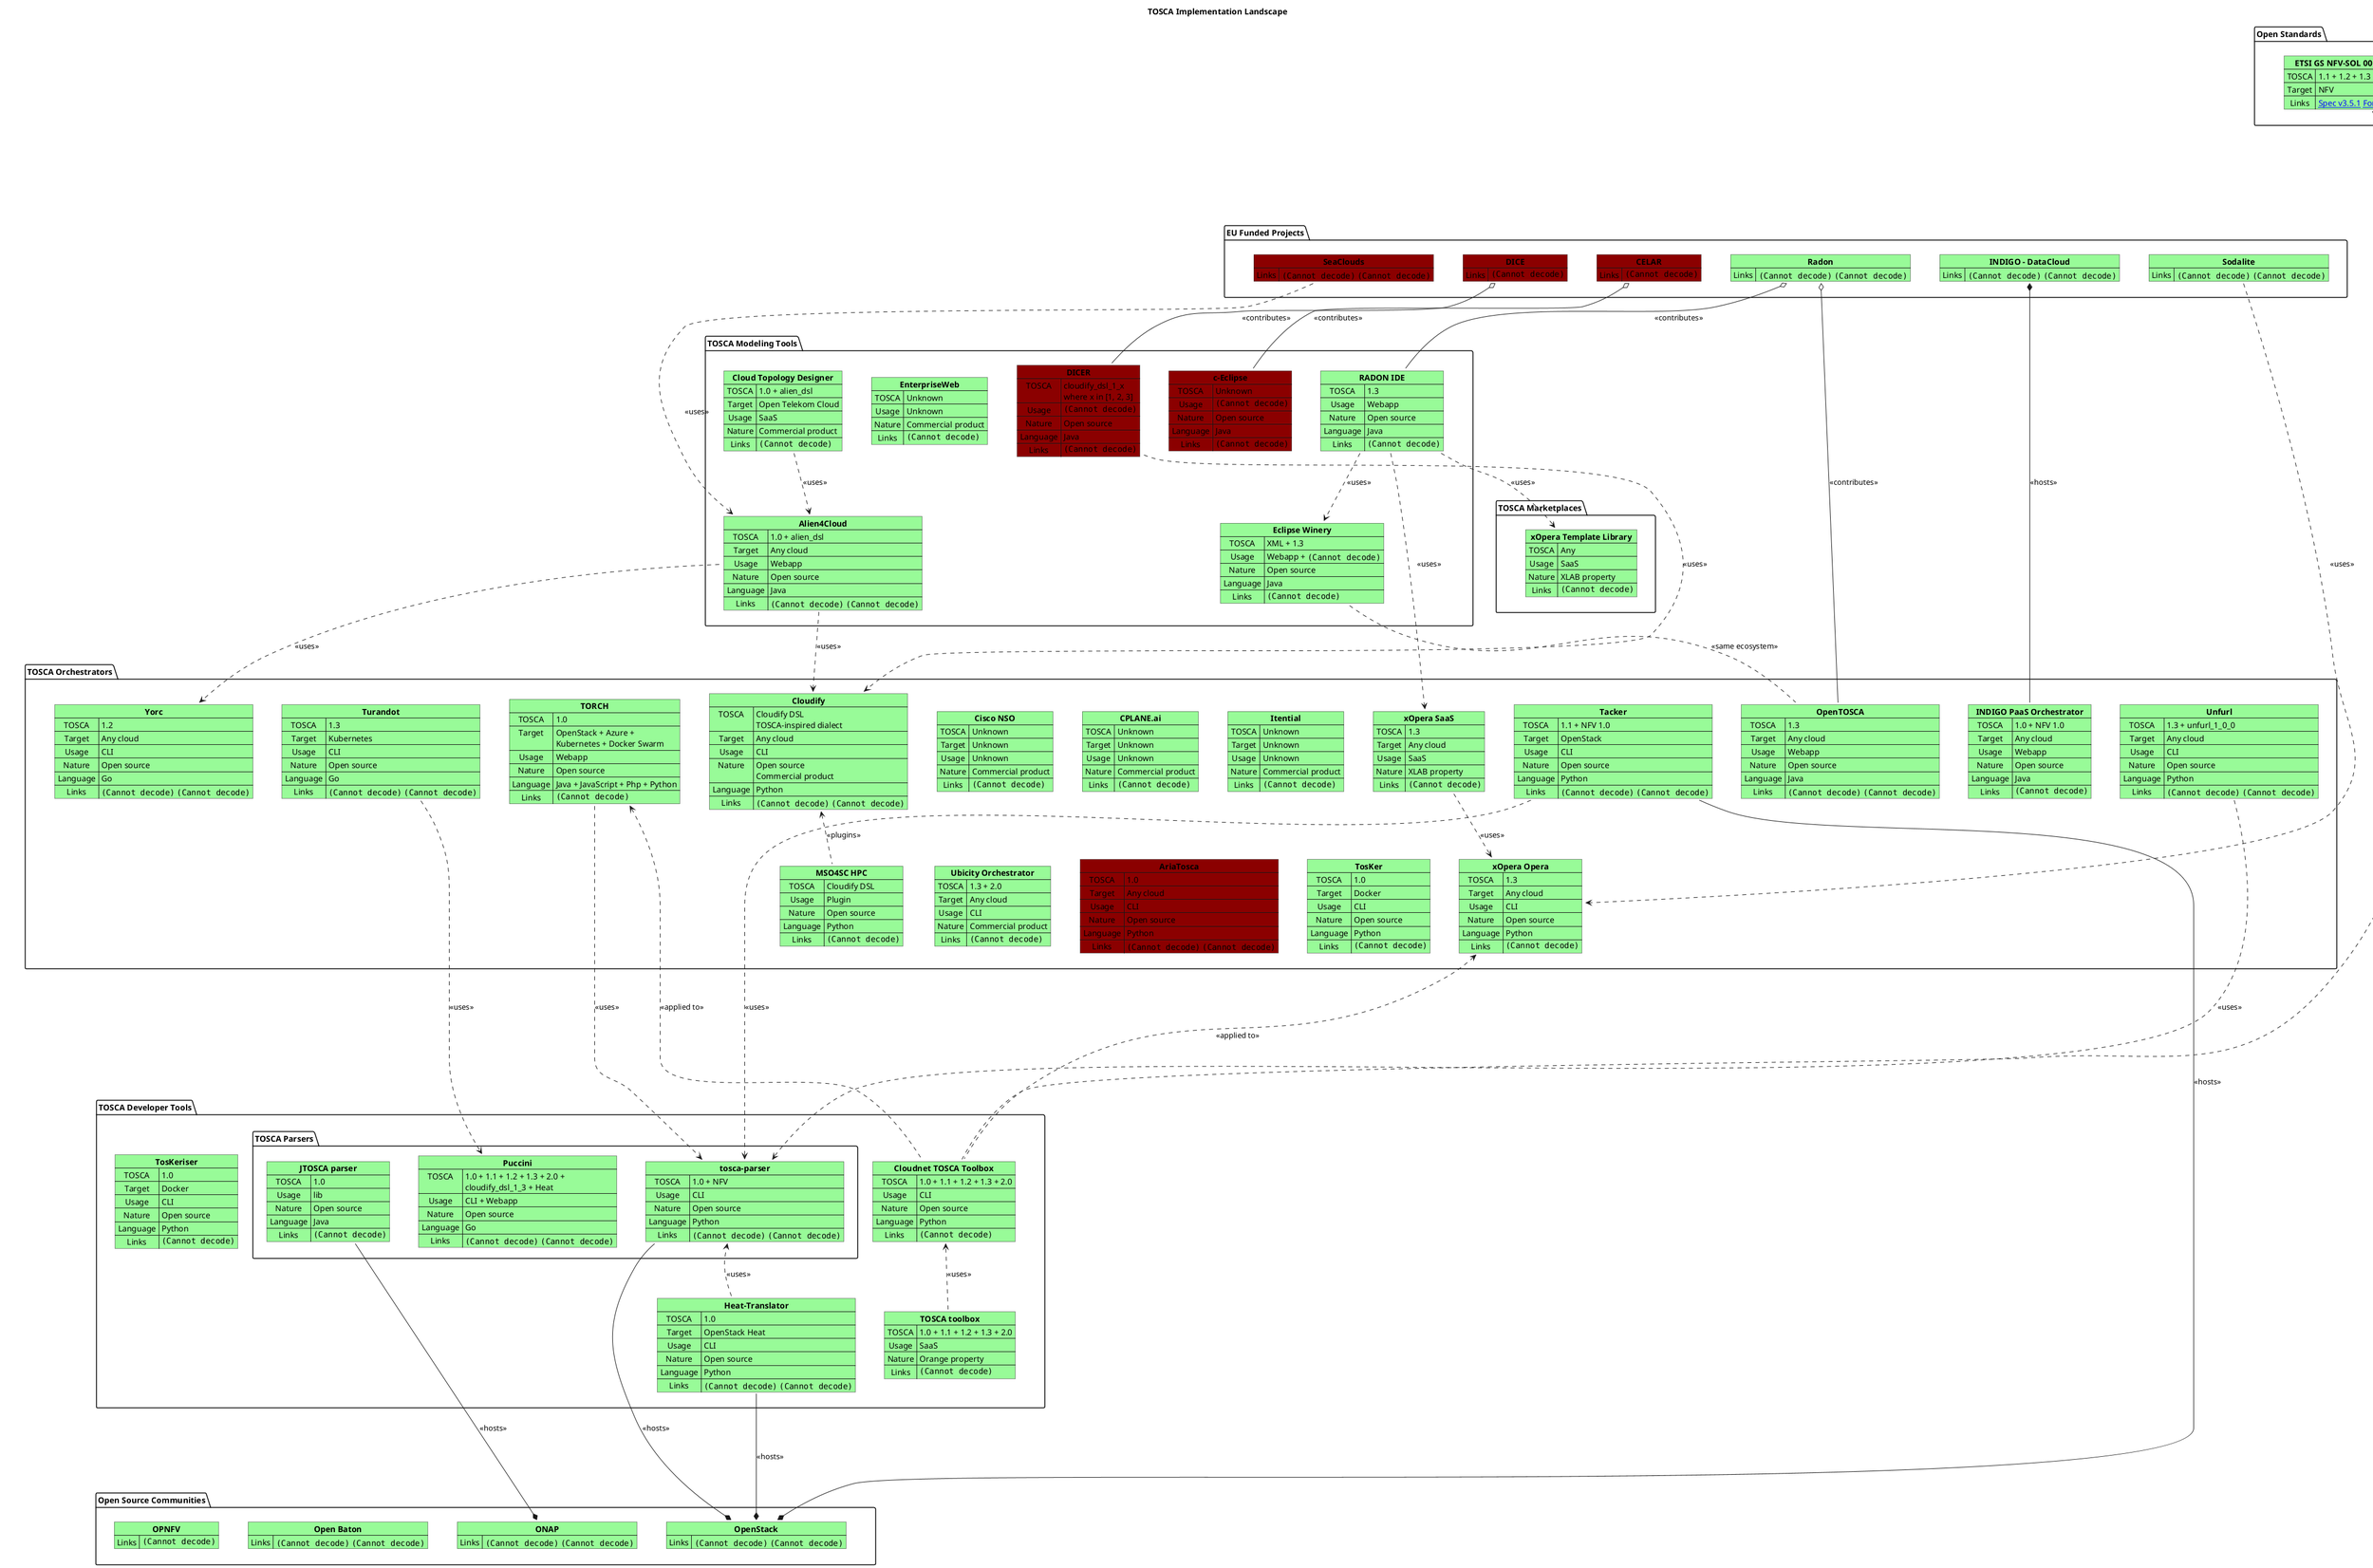 @startuml
Title **TOSCA Implementation Landscape**
package "**Open Standards**" as Open_Standards {
  map "**ETSI GS NFV-SOL 001**" as ETSI_GS_NFV_SOL_001 #PaleGreen {
    TOSCA => 1.1 + 1.2 + 1.3
    Target => NFV
    Links => [[https://www.etsi.org/deliver/etsi_gs/NFV-SOL/001_099/001/03.05.01_60/gs_NFV-SOL001v030501p.pdf Spec v3.5.1]] [[https://forge.etsi.org/rep/nfv/SOL001 Forge]]
  }
}
package "**EU Funded Projects**" as EU_Funded_Projects {
  map "**CELAR**" as CELAR #DarkRed {
    Links => [[https://github.com/CELAR <img:icons/GitHub.png{scale=0.5}>]]
  }
  map "**DICE**" as DICE #DarkRed {
    Links => [[https://github.com/dice-project <img:icons/GitHub.png{scale=0.5}>]]
  }
  map "**INDIGO - DataCloud**" as INDIGO___DataCloud #PaleGreen {
    Links => [[https://www.indigo-datacloud.eu <img:icons/Website.png{scale=0.5}>]] [[https://github.com/indigo-dc <img:icons/GitHub.png{scale=0.5}>]]
  }
  map "**SeaClouds**" as SeaClouds #DarkRed {
    Links => [[http://www.seaclouds-project.eu <img:icons/Website.png{scale=0.5}>]] [[https://github.com/SeaCloudsEU <img:icons/GitHub.png{scale=0.5}>]]
  }
  map "**Radon**" as Radon #PaleGreen {
    Links => [[https://radon-h2020.eu <img:icons/Website.png{scale=0.5}>]] [[https://github.com/radon-h2020 <img:icons/GitHub.png{scale=0.5}>]]
  }
  map "**Sodalite**" as Sodalite #PaleGreen {
    Links => [[https://www.sodalite.eu <img:icons/Website.png{scale=0.5}>]] [[https://github.com/SODALITE-EU <img:icons/GitHub.png{scale=0.5}>]]
  }
}
package "**Open Source Communities**" as Open_Source_Communities {
  map "**OpenStack**" as OpenStack #PaleGreen {
    Links => [[https://www.openstack.org <img:icons/Website.png{scale=0.5}>]] [[https://github.com/openstack <img:icons/GitHub.png{scale=0.5}>]]
  }
  map "**ONAP**" as ONAP #PaleGreen {
    Links => [[https://www.onap.org <img:icons/Website.png{scale=0.5}>]] [[https://github.com/onap <img:icons/GitHub.png{scale=0.5}>]]
  }
  map "**Open Baton**" as Open_Baton #PaleGreen {
    Links => [[https://openbaton.github.io <img:icons/Website.png{scale=0.5}>]] [[https://github.com/openbaton <img:icons/GitHub.png{scale=0.5}>]]
  }
  map "**OPNFV**" as OPNFV #PaleGreen {
    Links => [[https://www.opnfv.org <img:icons/Website.png{scale=0.5}>]]
  }
}
package "**TOSCA Modeling Tools**" as TOSCA_Modeling_Tools {
  map "**Alien4Cloud**" as Alien4Cloud #PaleGreen {
    TOSCA => 1.0 + alien_dsl
    Target => Any cloud
    Usage => Webapp
    Nature => Open source
    Language => Java
    Links => [[http://alien4cloud.github.io <img:icons/Website.png{scale=0.5}>]] [[https://github.com/alien4cloud <img:icons/GitHub.png{scale=0.5}>]]
  }
  map "**Cloud Topology Designer**" as Cloud_Topology_Designer #PaleGreen {
    TOSCA => 1.0 + alien_dsl
    Target => Open Telekom Cloud
    Usage => SaaS
    Nature => Commercial product
    Links => [[https://designer.otc-service.com <img:icons/SaaS.png{scale=0.5}>]]
  }
  map "**c-Eclipse**" as c_Eclipse #DarkRed {
    TOSCA => Unknown
    Usage => <img:icons/Eclipse.png{scale=0.5}>
    Nature => Open source
    Language => Java
    Links => [[https://github.com/CELAR/c-Eclipse <img:icons/GitHub.png{scale=0.5}>]]
  }
  map "**DICER**" as DICER #DarkRed {
    TOSCA => cloudify_dsl_1_x\nwhere x in [1, 2, 3]
    Usage => <img:icons/Eclipse.png{scale=0.5}>
    Nature => Open source
    Language => Java
    Links => [[https://github.com/dice-project/DICER <img:icons/GitHub.png{scale=0.5}>]]
  }
  map "**Eclipse Winery**" as Eclipse_Winery #PaleGreen {
    TOSCA => XML + 1.3
    Usage => Webapp + <img:icons/Eclipse.png{scale=0.5}>
    Nature => Open source
    Language => Java
    Links => [[https://projects.eclipse.org/projects/soa.winery <img:icons/Website.png{scale=0.5}>]]
  }
  map "**EnterpriseWeb**" as EnterpriseWeb #PaleGreen {
    TOSCA => Unknown
    Usage => Unknown
    Nature => Commercial product
    Links => [[https://enterpriseweb.com <img:icons/Website.png{scale=0.5}>]]
  }
  map "**RADON IDE**" as RADON_IDE #PaleGreen {
    TOSCA => 1.3
    Usage => Webapp
    Nature => Open source
    Language => Java
    Links => [[https://github.com/radon-h2020/radon-ide <img:icons/GitHub.png{scale=0.5}>]]
  }
}
package "**TOSCA Marketplaces**" as TOSCA_Marketplaces {
  map "**xOpera Template Library**" as xOpera_Template_Library #PaleGreen {
    TOSCA => Any
    Usage => SaaS
    Nature => XLAB property
    Links => [[https://template-library-xopera.xlab.si <img:icons/SaaS.png{scale=0.5}>]]
  }
}
package "**TOSCA Orchestrators**" as TOSCA_Orchestrators {
  map "**Cisco NSO**" as Cisco_NSO #PaleGreen {
    TOSCA => Unknown
    Target => Unknown
    Usage => Unknown
    Nature => Commercial product
    Links => [[https://www.cisco.com/c/en/us/products/cloud-systems-management/network-services-orchestrator/index.html <img:icons/Website.png{scale=0.5}>]]
  }
  map "**CPLANE.ai**" as CPLANE_ai #PaleGreen {
    TOSCA => Unknown
    Target => Unknown
    Usage => Unknown
    Nature => Commercial product
    Links => [[https://cplaneai.com <img:icons/Website.png{scale=0.5}>]]
  }
  map "**Itential**" as Itential #PaleGreen {
    TOSCA => Unknown
    Target => Unknown
    Usage => Unknown
    Nature => Commercial product
    Links => [[https://www.itential.com/products/automation-platform <img:icons/Website.png{scale=0.5}>]]
  }
  map "**Ubicity Orchestrator**" as Ubicity_Orchestrator #PaleGreen {
    TOSCA => 1.3 + 2.0
    Target => Any cloud
    Usage => CLI
    Nature => Commercial product
    Links => [[https://ubicity.com/products.html <img:icons/Website.png{scale=0.5}>]]
  }
  map "**Yorc**" as Yorc #PaleGreen {
    TOSCA => 1.2
    Target => Any cloud
    Usage => CLI
    Nature => Open source
    Language => Go
    Links => [[https://ystia.github.io <img:icons/Website.png{scale=0.5}>]] [[https://github.com/ystia/yorc <img:icons/GitHub.png{scale=0.5}>]]
  }
  map "**Cloudify**" as Cloudify #PaleGreen {
    TOSCA => Cloudify DSL\nTOSCA-inspired dialect
    Target => Any cloud
    Usage => CLI
    Nature => Open source\nCommercial product
    Language => Python
    Links => [[https://cloudify.co <img:icons/Website.png{scale=0.5}>]] [[https://github.com/cloudify-cosmo <img:icons/GitHub.png{scale=0.5}>]]
  }
  map "**MSO4SC HPC**" as MSO4SC_HPC #PaleGreen {
    TOSCA => Cloudify DSL
    Usage => Plugin
    Nature => Open source
    Language => Python
    Links => [[https://github.com/MSO4SC/cloudify-hpc-plugin <img:icons/GitHub.png{scale=0.5}>]]
  }
  map "**AriaTosca**" as AriaTosca #DarkRed {
    TOSCA => 1.0
    Target => Any cloud
    Usage => CLI
    Nature => Open source
    Language => Python
    Links => [[http://incubator.apache.org/projects/ariatosca.html <img:icons/Website.png{scale=0.5}>]] [[https://github.com/apache/incubator-ariatosca <img:icons/GitHub.png{scale=0.5}>]]
  }
  map "**INDIGO PaaS Orchestrator**" as INDIGO_PaaS_Orchestrator #PaleGreen {
    TOSCA => 1.0 + NFV 1.0
    Target => Any cloud
    Usage => Webapp
    Nature => Open source
    Language => Java
    Links => [[https://github.com/indigo-dc/orchestrator <img:icons/GitHub.png{scale=0.5}>]]
  }
  map "**TORCH**" as TORCH #PaleGreen {
    TOSCA => 1.0
    Target => OpenStack + Azure +\nKubernetes + Docker Swarm
    Usage => Webapp
    Nature => Open source
    Language => Java + JavaScript + Php + Python
    Links => [[https://github.com/unict-cclab/TORCH <img:icons/GitHub.png{scale=0.5}>]]
  }
  map "**Turandot**" as Turandot #PaleGreen {
    TOSCA => 1.3
    Target => Kubernetes
    Usage => CLI
    Nature => Open source
    Language => Go
    Links => [[https://turandot.puccini.cloud <img:icons/Website.png{scale=0.5}>]] [[https://github.com/tliron/turandot <img:icons/GitHub.png{scale=0.5}>]]
  }
  map "**Unfurl**" as Unfurl #PaleGreen {
    TOSCA => 1.3 + unfurl_1_0_0
    Target => Any cloud
    Usage => CLI
    Nature => Open source
    Language => Python
    Links => [[https://unfurl.run <img:icons/Website.png{scale=0.5}>]] [[https://github.com/onecommons/unfurl <img:icons/GitHub.png{scale=0.5}>]]
  }
  map "**OpenTOSCA**" as OpenTOSCA #PaleGreen {
    TOSCA => 1.3
    Target => Any cloud
    Usage => Webapp
    Nature => Open source
    Language => Java
    Links => [[https://www.opentosca.org <img:icons/Website.png{scale=0.5}>]] [[https://github.com/OpenTOSCA <img:icons/GitHub.png{scale=0.5}>]]
  }
  map "**TosKer**" as TosKer #PaleGreen {
    TOSCA => 1.0
    Target => Docker
    Usage => CLI
    Nature => Open source
    Language => Python
    Links => [[https://github.com/di-unipi-socc/tosker <img:icons/GitHub.png{scale=0.5}>]]
  }
  map "**xOpera Opera**" as xOpera_Opera #PaleGreen {
    TOSCA => 1.3
    Target => Any cloud
    Usage => CLI
    Nature => Open source
    Language => Python
    Links => [[https://github.com/xlab-si/xopera-opera <img:icons/GitHub.png{scale=0.5}>]]
  }
  map "**xOpera SaaS**" as xOpera_SaaS #PaleGreen {
    TOSCA => 1.3
    Target => Any cloud
    Usage => SaaS
    Nature => XLAB property
    Links => [[https://saas-xopera.xlab.si <img:icons/SaaS.png{scale=0.5}>]]
  }
  map "**Tacker**" as Tacker #PaleGreen {
    TOSCA => 1.1 + NFV 1.0
    Target => OpenStack
    Usage => CLI
    Nature => Open source
    Language => Python
    Links => [[https://wiki.openstack.org/wiki/Tacker <img:icons/Website.png{scale=0.5}>]] [[https://github.com/openstack/tacker <img:icons/GitHub.png{scale=0.5}>]]
  }
}
package "**TOSCA Developer Tools**" as TOSCA_Developer_Tools {
  map "**Cloudnet TOSCA Toolbox**" as Cloudnet_TOSCA_Toolbox #PaleGreen {
    TOSCA => 1.0 + 1.1 + 1.2 + 1.3 + 2.0
    Usage => CLI
    Nature => Open source
    Language => Python
    Links => [[https://github.com/Orange-OpenSource/Cloudnet-TOSCA-toolbox <img:icons/GitHub.png{scale=0.5}>]]
  }
  map "**TOSCA toolbox**" as TOSCA_toolbox #PaleGreen {
    TOSCA => 1.0 + 1.1 + 1.2 + 1.3 + 2.0
    Usage => SaaS
    Nature => Orange property
    Links => [[https://toscatoolbox.orange.com <img:icons/SaaS.png{scale=0.5}>]]
  }
  map "**Heat-Translator**" as Heat_Translator #PaleGreen {
    TOSCA => 1.0
    Target => OpenStack Heat
    Usage => CLI
    Nature => Open source
    Language => Python
    Links => [[https://wiki.openstack.org/wiki/Heat-Translator <img:icons/Website.png{scale=0.5}>]] [[https://github.com/openstack/heat-translator <img:icons/GitHub.png{scale=0.5}>]]
  }
  map "**TosKeriser**" as TosKeriser #PaleGreen {
    TOSCA => 1.0
    Target => Docker
    Usage => CLI
    Nature => Open source
    Language => Python
    Links => [[https://github.com/di-unipi-socc/TosKeriser <img:icons/GitHub.png{scale=0.5}>]]
  }
  package "**TOSCA Parsers**" as TOSCA_Parsers {
    map "**Puccini**" as Puccini #PaleGreen {
      TOSCA => 1.0 + 1.1 + 1.2 + 1.3 + 2.0 +\ncloudify_dsl_1_3 + Heat
      Usage => CLI + Webapp
      Nature => Open source
      Language => Go
      Links => [[https://puccini.cloud <img:icons/Website.png{scale=0.5}>]] [[https://github.com/tliron/puccini <img:icons/GitHub.png{scale=0.5}>]]
    }
    map "**JTOSCA parser**" as JTOSCA_parser #PaleGreen {
      TOSCA => 1.0
      Usage => lib
      Nature => Open source
      Language => Java
      Links => [[https://github.com/onap/sdc-jtosca <img:icons/GitHub.png{scale=0.5}>]]
    }
    map "**tosca-parser**" as tosca_parser #PaleGreen {
      TOSCA => 1.0 + NFV
      Usage => CLI
      Nature => Open source
      Language => Python
      Links => [[https://wiki.openstack.org/wiki/TOSCA-Parser <img:icons/Website.png{scale=0.5}>]] [[https://github.com/openstack/tosca-parser <img:icons/GitHub.png{scale=0.5}>]]
    }
  }
}
CELAR o-- c_Eclipse : <<contributes>>
DICE o-- DICER : <<contributes>>
INDIGO___DataCloud *-up- INDIGO_PaaS_Orchestrator : <<hosts>>
SeaClouds ..> Alien4Cloud : <<uses>>
Radon o-- RADON_IDE : <<contributes>>
Radon o-- OpenTOSCA : <<contributes>>
Sodalite ..> xOpera_Opera : <<uses>>
OpenStack *-up- tosca_parser : <<hosts>>
OpenStack *-up- Heat_Translator : <<hosts>>
OpenStack *-up- Tacker : <<hosts>>
ONAP *-up- JTOSCA_parser : <<hosts>>
Alien4Cloud ..> Yorc : <<uses>>
Alien4Cloud ..> Cloudify : <<uses>>
Cloud_Topology_Designer ..> Alien4Cloud : <<uses>>
DICER ..> Cloudify : <<uses>>
Eclipse_Winery .. OpenTOSCA : <<same ecosystem>>
RADON_IDE ..> Eclipse_Winery : <<uses>>
RADON_IDE ..> xOpera_SaaS : <<uses>>
RADON_IDE ..> xOpera_Template_Library : <<uses>>
Cloudify <.. MSO4SC_HPC : <<plugins>>
TORCH ..> tosca_parser : <<uses>>
Turandot ..> Puccini : <<uses>>
Unfurl ..> tosca_parser : <<uses>>
xOpera_SaaS ..> xOpera_Opera : <<uses>>
Tacker ..> tosca_parser : <<uses>>
Cloudnet_TOSCA_Toolbox ..up..> ETSI_GS_NFV_SOL_001 : <<applied to>>
Cloudnet_TOSCA_Toolbox ..up..> TORCH : <<applied to>>
Cloudnet_TOSCA_Toolbox ..up..> xOpera_Opera : <<applied to>>
TOSCA_toolbox ..> Cloudnet_TOSCA_Toolbox : <<uses>>
Heat_Translator ..> tosca_parser : <<uses>>
TOSCA_toolbox .up[hidden]. Cloudnet_TOSCA_Toolbox
Heat_Translator .up[hidden]. tosca_parser
Heat_Translator .up[hidden]. tosca_parser
Open_Standards --[hidden]-- EU_Funded_Projects
EU_Funded_Projects --[hidden]-- TOSCA_Modeling_Tools
TOSCA_Modeling_Tools --[hidden]-- TOSCA_Marketplaces
TOSCA_Marketplaces --[hidden]-- TOSCA_Orchestrators
TOSCA_Orchestrators --[hidden]-- TOSCA_Developer_Tools
TOSCA_Developer_Tools --[hidden]-- Open_Source_Communities
@enduml

